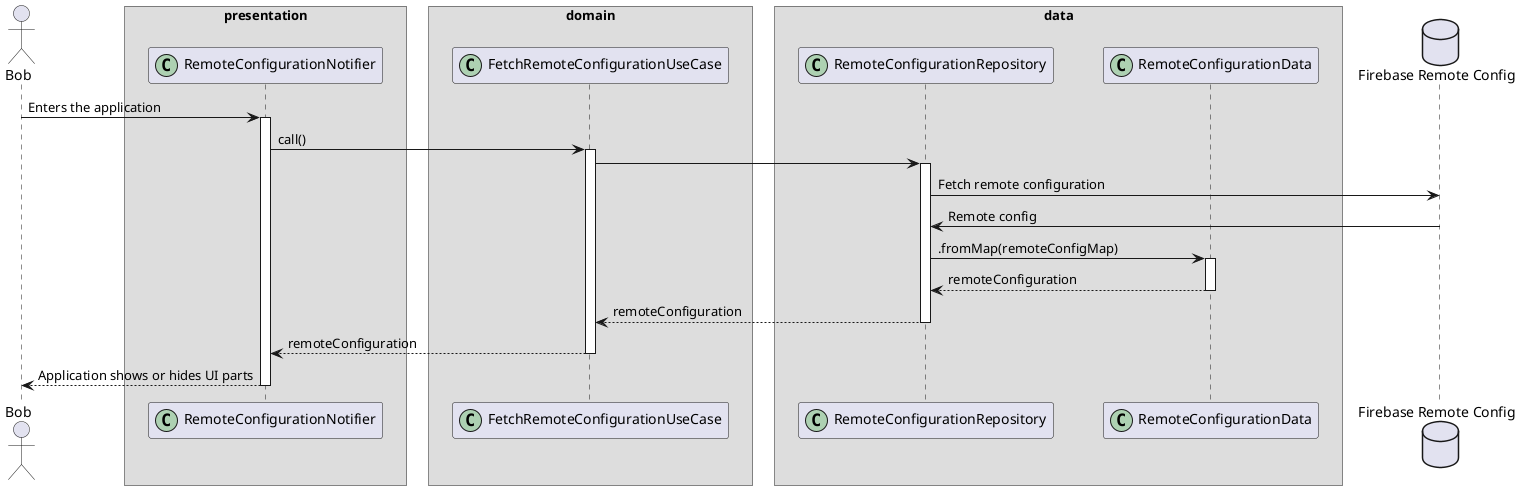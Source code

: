 @startuml remote_config_sequence_diagram
skinparam ParticipantPadding 20
skinparam BoxPadding 10

actor Bob

box "presentation"
participant RemoteConfigurationNotifier << (C,#ADD1B2) >>
end box

box "domain"
participant FetchRemoteConfigurationUseCase << (C,#ADD1B2) >>
end box

box "data"
participant RemoteConfigurationRepository << (C,#ADD1B2) >>
participant RemoteConfigurationData << (C,#ADD1B2) >>
end box

database "Firebase Remote Config" as FRC

Bob -> RemoteConfigurationNotifier : Enters the application
activate RemoteConfigurationNotifier

RemoteConfigurationNotifier -> FetchRemoteConfigurationUseCase : call()
activate FetchRemoteConfigurationUseCase

FetchRemoteConfigurationUseCase -> RemoteConfigurationRepository
activate RemoteConfigurationRepository

RemoteConfigurationRepository -> FRC : Fetch remote configuration

FRC -> RemoteConfigurationRepository : Remote config

RemoteConfigurationRepository -> RemoteConfigurationData : .fromMap(remoteConfigMap)
activate RemoteConfigurationData

return remoteConfiguration
return remoteConfiguration
return remoteConfiguration


return Application shows or hides UI parts



deactivate RemoteConfigurationRepository

@enduml
